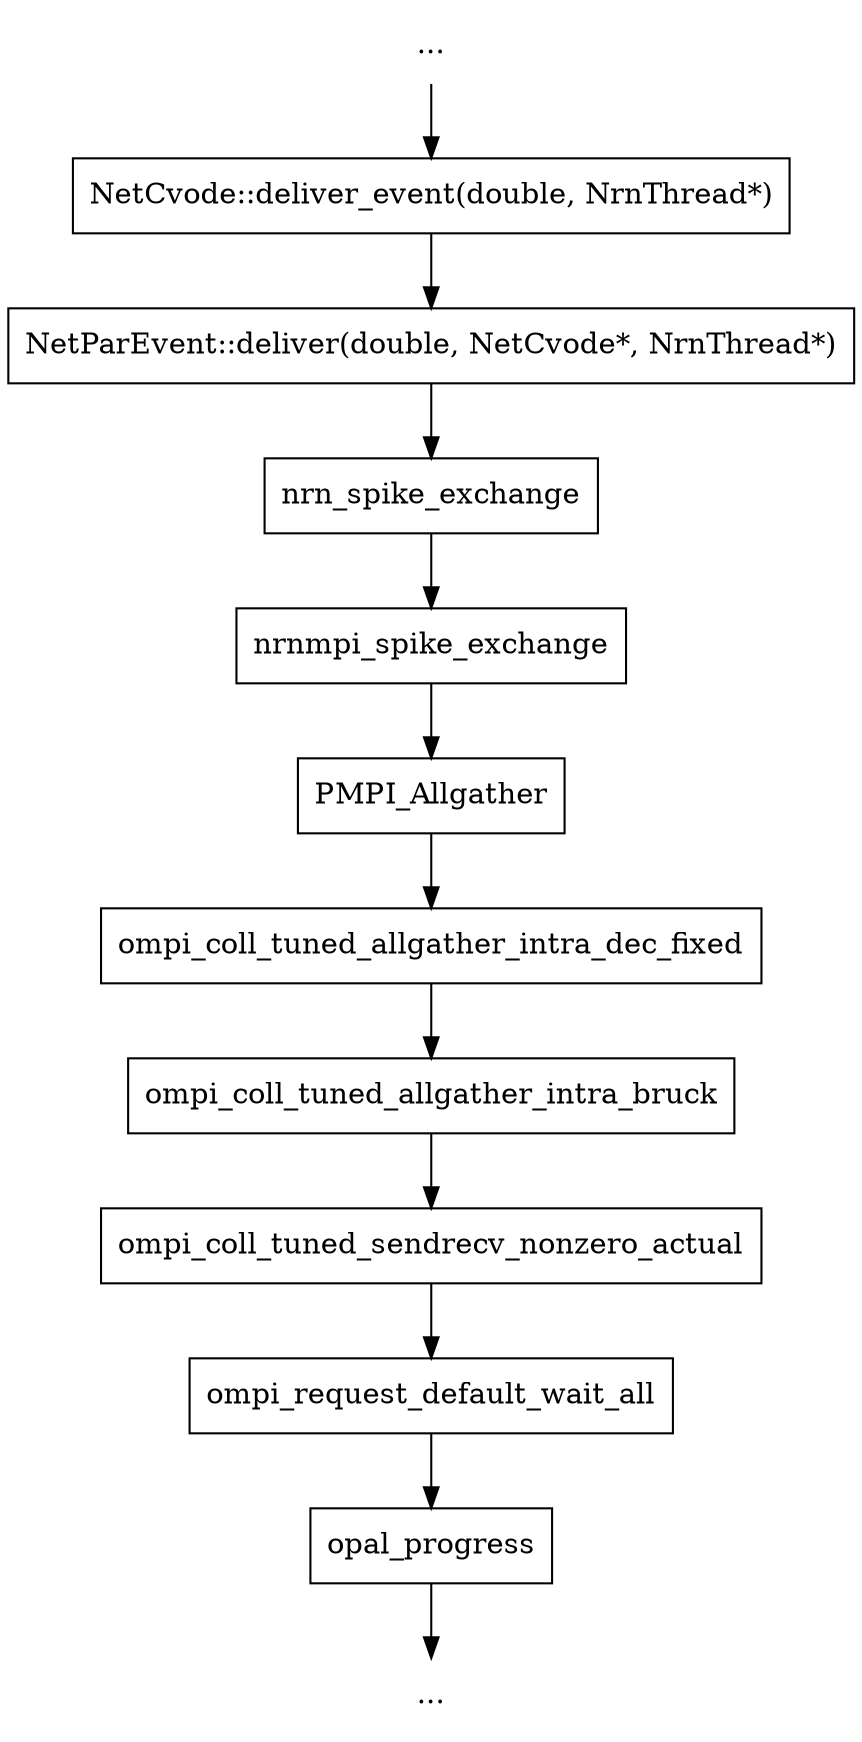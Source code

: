digraph "callgraph" {
    node[shape="box"];

    start [shape="none", label="..."];
    end [shape="none", label="..."];

    F1470438 [label="ompi_coll_tuned_sendrecv_nonzero_actual"];
    F1471fe8 [label="ompi_request_default_wait_all"];
    F147ca78 [label="ompi_coll_tuned_allgather_intra_dec_fixed"];
    F147cf38 [label="ompi_coll_tuned_allgather_intra_bruck"];
    F1566e78 [label="NetCvode::deliver_event(double, NrnThread*)"];
    F15929d8 [label="NetParEvent::deliver(double, NetCvode*, NrnThread*)"];
    F15df358 [label="nrn_spike_exchange"];
    F15e7ce8 [label="nrnmpi_spike_exchange"];
    F1665618 [label="opal_progress"];
    F1958948 [label="PMPI_Allgather"];

    start -> F1566e78;
    F1665618 -> end;

    F1470438 -> F1471fe8;
    F1471fe8 -> F1665618;
    F147ca78 -> F147cf38;
    F147cf38 -> F1470438;
    F1566e78 -> F15929d8;
    F15929d8 -> F15df358;
    F15df358 -> F15e7ce8;
    F15e7ce8 -> F1958948;
    F1958948 -> F147ca78;
}
